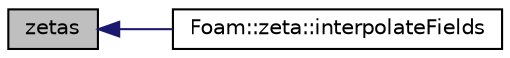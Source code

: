 digraph "zetas"
{
  bgcolor="transparent";
  edge [fontname="Helvetica",fontsize="10",labelfontname="Helvetica",labelfontsize="10"];
  node [fontname="Helvetica",fontsize="10",shape=record];
  rankdir="LR";
  Node1 [label="zetas",height=0.2,width=0.4,color="black", fillcolor="grey75", style="filled", fontcolor="black"];
  Node1 -> Node2 [dir="back",color="midnightblue",fontsize="10",style="solid",fontname="Helvetica"];
  Node2 [label="Foam::zeta::interpolateFields",height=0.2,width=0.4,color="black",URL="$a00188.html#a2ff1f21f64db3ca3c70b31e7c3a15025",tooltip="Reconstructs zeta_k. "];
}
